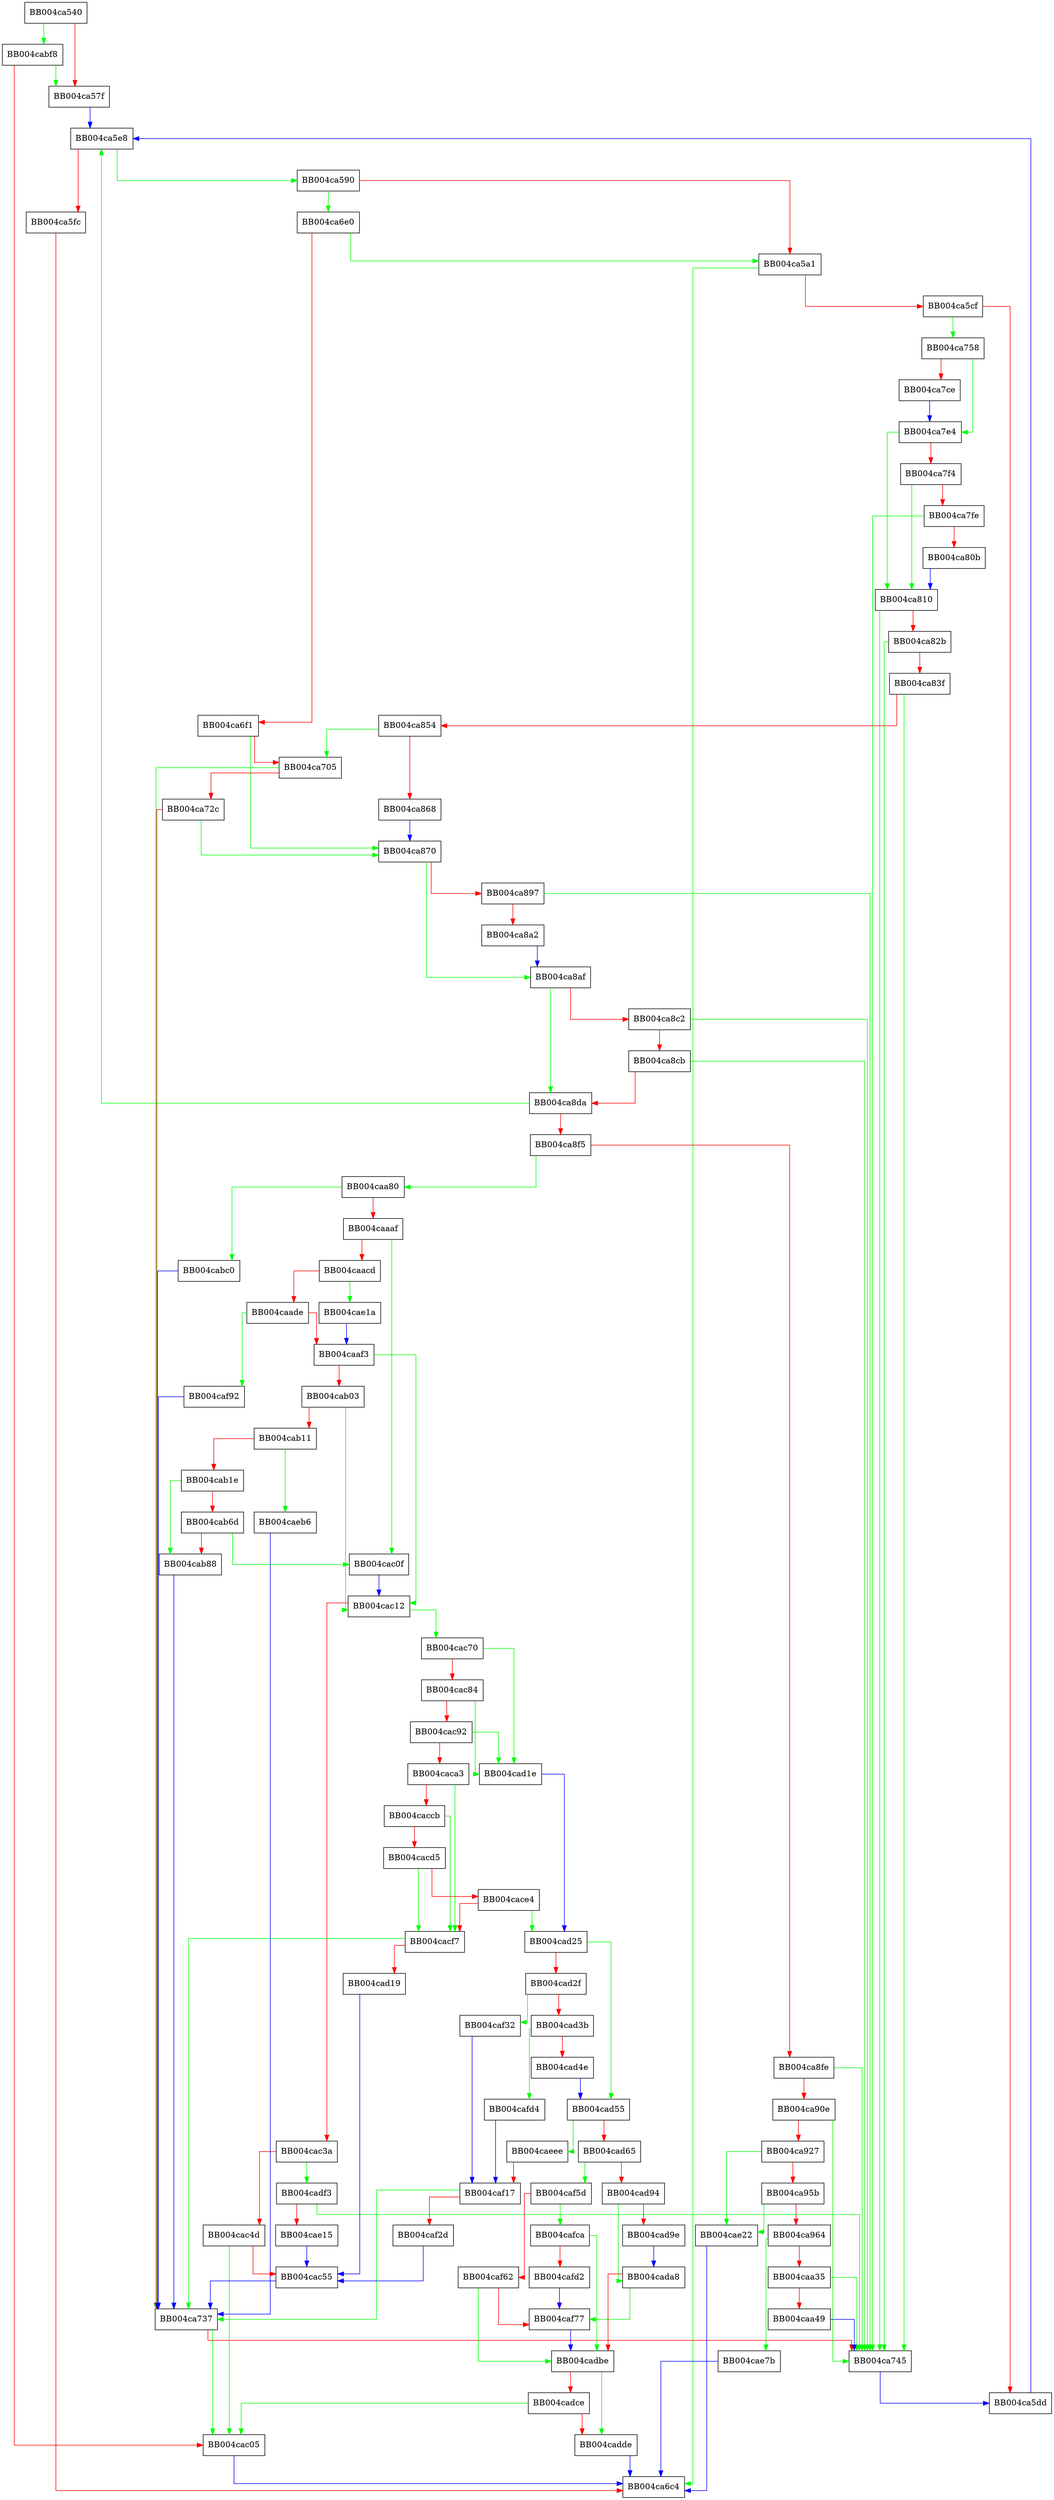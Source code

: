 digraph dtls_get_more_records {
  node [shape="box"];
  graph [splines=ortho];
  BB004ca540 -> BB004cabf8 [color="green"];
  BB004ca540 -> BB004ca57f [color="red"];
  BB004ca57f -> BB004ca5e8 [color="blue"];
  BB004ca590 -> BB004ca6e0 [color="green"];
  BB004ca590 -> BB004ca5a1 [color="red"];
  BB004ca5a1 -> BB004ca6c4 [color="green"];
  BB004ca5a1 -> BB004ca5cf [color="red"];
  BB004ca5cf -> BB004ca758 [color="green"];
  BB004ca5cf -> BB004ca5dd [color="red"];
  BB004ca5dd -> BB004ca5e8 [color="blue"];
  BB004ca5e8 -> BB004ca590 [color="green"];
  BB004ca5e8 -> BB004ca5fc [color="red"];
  BB004ca5fc -> BB004ca6c4 [color="red"];
  BB004ca6e0 -> BB004ca5a1 [color="green"];
  BB004ca6e0 -> BB004ca6f1 [color="red"];
  BB004ca6f1 -> BB004ca870 [color="green"];
  BB004ca6f1 -> BB004ca705 [color="red"];
  BB004ca705 -> BB004ca737 [color="green"];
  BB004ca705 -> BB004ca72c [color="red"];
  BB004ca72c -> BB004ca870 [color="green"];
  BB004ca72c -> BB004ca737 [color="red"];
  BB004ca737 -> BB004cac05 [color="green"];
  BB004ca737 -> BB004ca745 [color="red"];
  BB004ca745 -> BB004ca5dd [color="blue"];
  BB004ca758 -> BB004ca7e4 [color="green"];
  BB004ca758 -> BB004ca7ce [color="red"];
  BB004ca7ce -> BB004ca7e4 [color="blue"];
  BB004ca7e4 -> BB004ca810 [color="green"];
  BB004ca7e4 -> BB004ca7f4 [color="red"];
  BB004ca7f4 -> BB004ca810 [color="green"];
  BB004ca7f4 -> BB004ca7fe [color="red"];
  BB004ca7fe -> BB004ca745 [color="green"];
  BB004ca7fe -> BB004ca80b [color="red"];
  BB004ca80b -> BB004ca810 [color="blue"];
  BB004ca810 -> BB004ca745 [color="green"];
  BB004ca810 -> BB004ca82b [color="red"];
  BB004ca82b -> BB004ca745 [color="green"];
  BB004ca82b -> BB004ca83f [color="red"];
  BB004ca83f -> BB004ca745 [color="green"];
  BB004ca83f -> BB004ca854 [color="red"];
  BB004ca854 -> BB004ca705 [color="green"];
  BB004ca854 -> BB004ca868 [color="red"];
  BB004ca868 -> BB004ca870 [color="blue"];
  BB004ca870 -> BB004ca8af [color="green"];
  BB004ca870 -> BB004ca897 [color="red"];
  BB004ca897 -> BB004ca745 [color="green"];
  BB004ca897 -> BB004ca8a2 [color="red"];
  BB004ca8a2 -> BB004ca8af [color="blue"];
  BB004ca8af -> BB004ca8da [color="green"];
  BB004ca8af -> BB004ca8c2 [color="red"];
  BB004ca8c2 -> BB004ca745 [color="green"];
  BB004ca8c2 -> BB004ca8cb [color="red"];
  BB004ca8cb -> BB004ca745 [color="green"];
  BB004ca8cb -> BB004ca8da [color="red"];
  BB004ca8da -> BB004ca5e8 [color="green"];
  BB004ca8da -> BB004ca8f5 [color="red"];
  BB004ca8f5 -> BB004caa80 [color="green"];
  BB004ca8f5 -> BB004ca8fe [color="red"];
  BB004ca8fe -> BB004ca745 [color="green"];
  BB004ca8fe -> BB004ca90e [color="red"];
  BB004ca90e -> BB004ca745 [color="green"];
  BB004ca90e -> BB004ca927 [color="red"];
  BB004ca927 -> BB004cae22 [color="green"];
  BB004ca927 -> BB004ca95b [color="red"];
  BB004ca95b -> BB004cae22 [color="green"];
  BB004ca95b -> BB004ca964 [color="red"];
  BB004ca964 -> BB004cae7b [color="green"];
  BB004ca964 -> BB004caa35 [color="red"];
  BB004caa35 -> BB004ca745 [color="green"];
  BB004caa35 -> BB004caa49 [color="red"];
  BB004caa49 -> BB004ca745 [color="blue"];
  BB004caa80 -> BB004cabc0 [color="green"];
  BB004caa80 -> BB004caaaf [color="red"];
  BB004caaaf -> BB004cac0f [color="green"];
  BB004caaaf -> BB004caacd [color="red"];
  BB004caacd -> BB004cae1a [color="green"];
  BB004caacd -> BB004caade [color="red"];
  BB004caade -> BB004caf92 [color="green"];
  BB004caade -> BB004caaf3 [color="red"];
  BB004caaf3 -> BB004cac12 [color="green"];
  BB004caaf3 -> BB004cab03 [color="red"];
  BB004cab03 -> BB004cac12 [color="green"];
  BB004cab03 -> BB004cab11 [color="red"];
  BB004cab11 -> BB004caeb6 [color="green"];
  BB004cab11 -> BB004cab1e [color="red"];
  BB004cab1e -> BB004cab88 [color="green"];
  BB004cab1e -> BB004cab6d [color="red"];
  BB004cab6d -> BB004cac0f [color="green"];
  BB004cab6d -> BB004cab88 [color="red"];
  BB004cab88 -> BB004ca737 [color="blue"];
  BB004cabc0 -> BB004ca737 [color="blue"];
  BB004cabf8 -> BB004ca57f [color="green"];
  BB004cabf8 -> BB004cac05 [color="red"];
  BB004cac05 -> BB004ca6c4 [color="blue"];
  BB004cac0f -> BB004cac12 [color="blue"];
  BB004cac12 -> BB004cac70 [color="green"];
  BB004cac12 -> BB004cac3a [color="red"];
  BB004cac3a -> BB004cadf3 [color="green"];
  BB004cac3a -> BB004cac4d [color="red"];
  BB004cac4d -> BB004cac05 [color="green"];
  BB004cac4d -> BB004cac55 [color="red"];
  BB004cac55 -> BB004ca737 [color="blue"];
  BB004cac70 -> BB004cad1e [color="green"];
  BB004cac70 -> BB004cac84 [color="red"];
  BB004cac84 -> BB004cad1e [color="green"];
  BB004cac84 -> BB004cac92 [color="red"];
  BB004cac92 -> BB004cad1e [color="green"];
  BB004cac92 -> BB004caca3 [color="red"];
  BB004caca3 -> BB004cacf7 [color="green"];
  BB004caca3 -> BB004caccb [color="red"];
  BB004caccb -> BB004cacf7 [color="green"];
  BB004caccb -> BB004cacd5 [color="red"];
  BB004cacd5 -> BB004cacf7 [color="green"];
  BB004cacd5 -> BB004cace4 [color="red"];
  BB004cace4 -> BB004cad25 [color="green"];
  BB004cace4 -> BB004cacf7 [color="red"];
  BB004cacf7 -> BB004ca737 [color="green"];
  BB004cacf7 -> BB004cad19 [color="red"];
  BB004cad19 -> BB004cac55 [color="blue"];
  BB004cad1e -> BB004cad25 [color="blue"];
  BB004cad25 -> BB004cad55 [color="green"];
  BB004cad25 -> BB004cad2f [color="red"];
  BB004cad2f -> BB004caf32 [color="green"];
  BB004cad2f -> BB004cad3b [color="red"];
  BB004cad3b -> BB004cafd4 [color="green"];
  BB004cad3b -> BB004cad4e [color="red"];
  BB004cad4e -> BB004cad55 [color="blue"];
  BB004cad55 -> BB004caeee [color="green"];
  BB004cad55 -> BB004cad65 [color="red"];
  BB004cad65 -> BB004caf5d [color="green"];
  BB004cad65 -> BB004cad94 [color="red"];
  BB004cad94 -> BB004cada8 [color="green"];
  BB004cad94 -> BB004cad9e [color="red"];
  BB004cad9e -> BB004cada8 [color="blue"];
  BB004cada8 -> BB004caf77 [color="green"];
  BB004cada8 -> BB004cadbe [color="red"];
  BB004cadbe -> BB004cadde [color="green"];
  BB004cadbe -> BB004cadce [color="red"];
  BB004cadce -> BB004cac05 [color="green"];
  BB004cadce -> BB004cadde [color="red"];
  BB004cadde -> BB004ca6c4 [color="blue"];
  BB004cadf3 -> BB004ca745 [color="green"];
  BB004cadf3 -> BB004cae15 [color="red"];
  BB004cae15 -> BB004cac55 [color="blue"];
  BB004cae1a -> BB004caaf3 [color="blue"];
  BB004cae22 -> BB004ca6c4 [color="blue"];
  BB004cae7b -> BB004ca6c4 [color="blue"];
  BB004caeb6 -> BB004ca737 [color="blue"];
  BB004caeee -> BB004caf17 [color="red"];
  BB004caf17 -> BB004ca737 [color="green"];
  BB004caf17 -> BB004caf2d [color="red"];
  BB004caf2d -> BB004cac55 [color="blue"];
  BB004caf32 -> BB004caf17 [color="blue"];
  BB004caf5d -> BB004cafca [color="green"];
  BB004caf5d -> BB004caf62 [color="red"];
  BB004caf62 -> BB004cadbe [color="green"];
  BB004caf62 -> BB004caf77 [color="red"];
  BB004caf77 -> BB004cadbe [color="blue"];
  BB004caf92 -> BB004ca737 [color="blue"];
  BB004cafca -> BB004cadbe [color="green"];
  BB004cafca -> BB004cafd2 [color="red"];
  BB004cafd2 -> BB004caf77 [color="blue"];
  BB004cafd4 -> BB004caf17 [color="blue"];
}